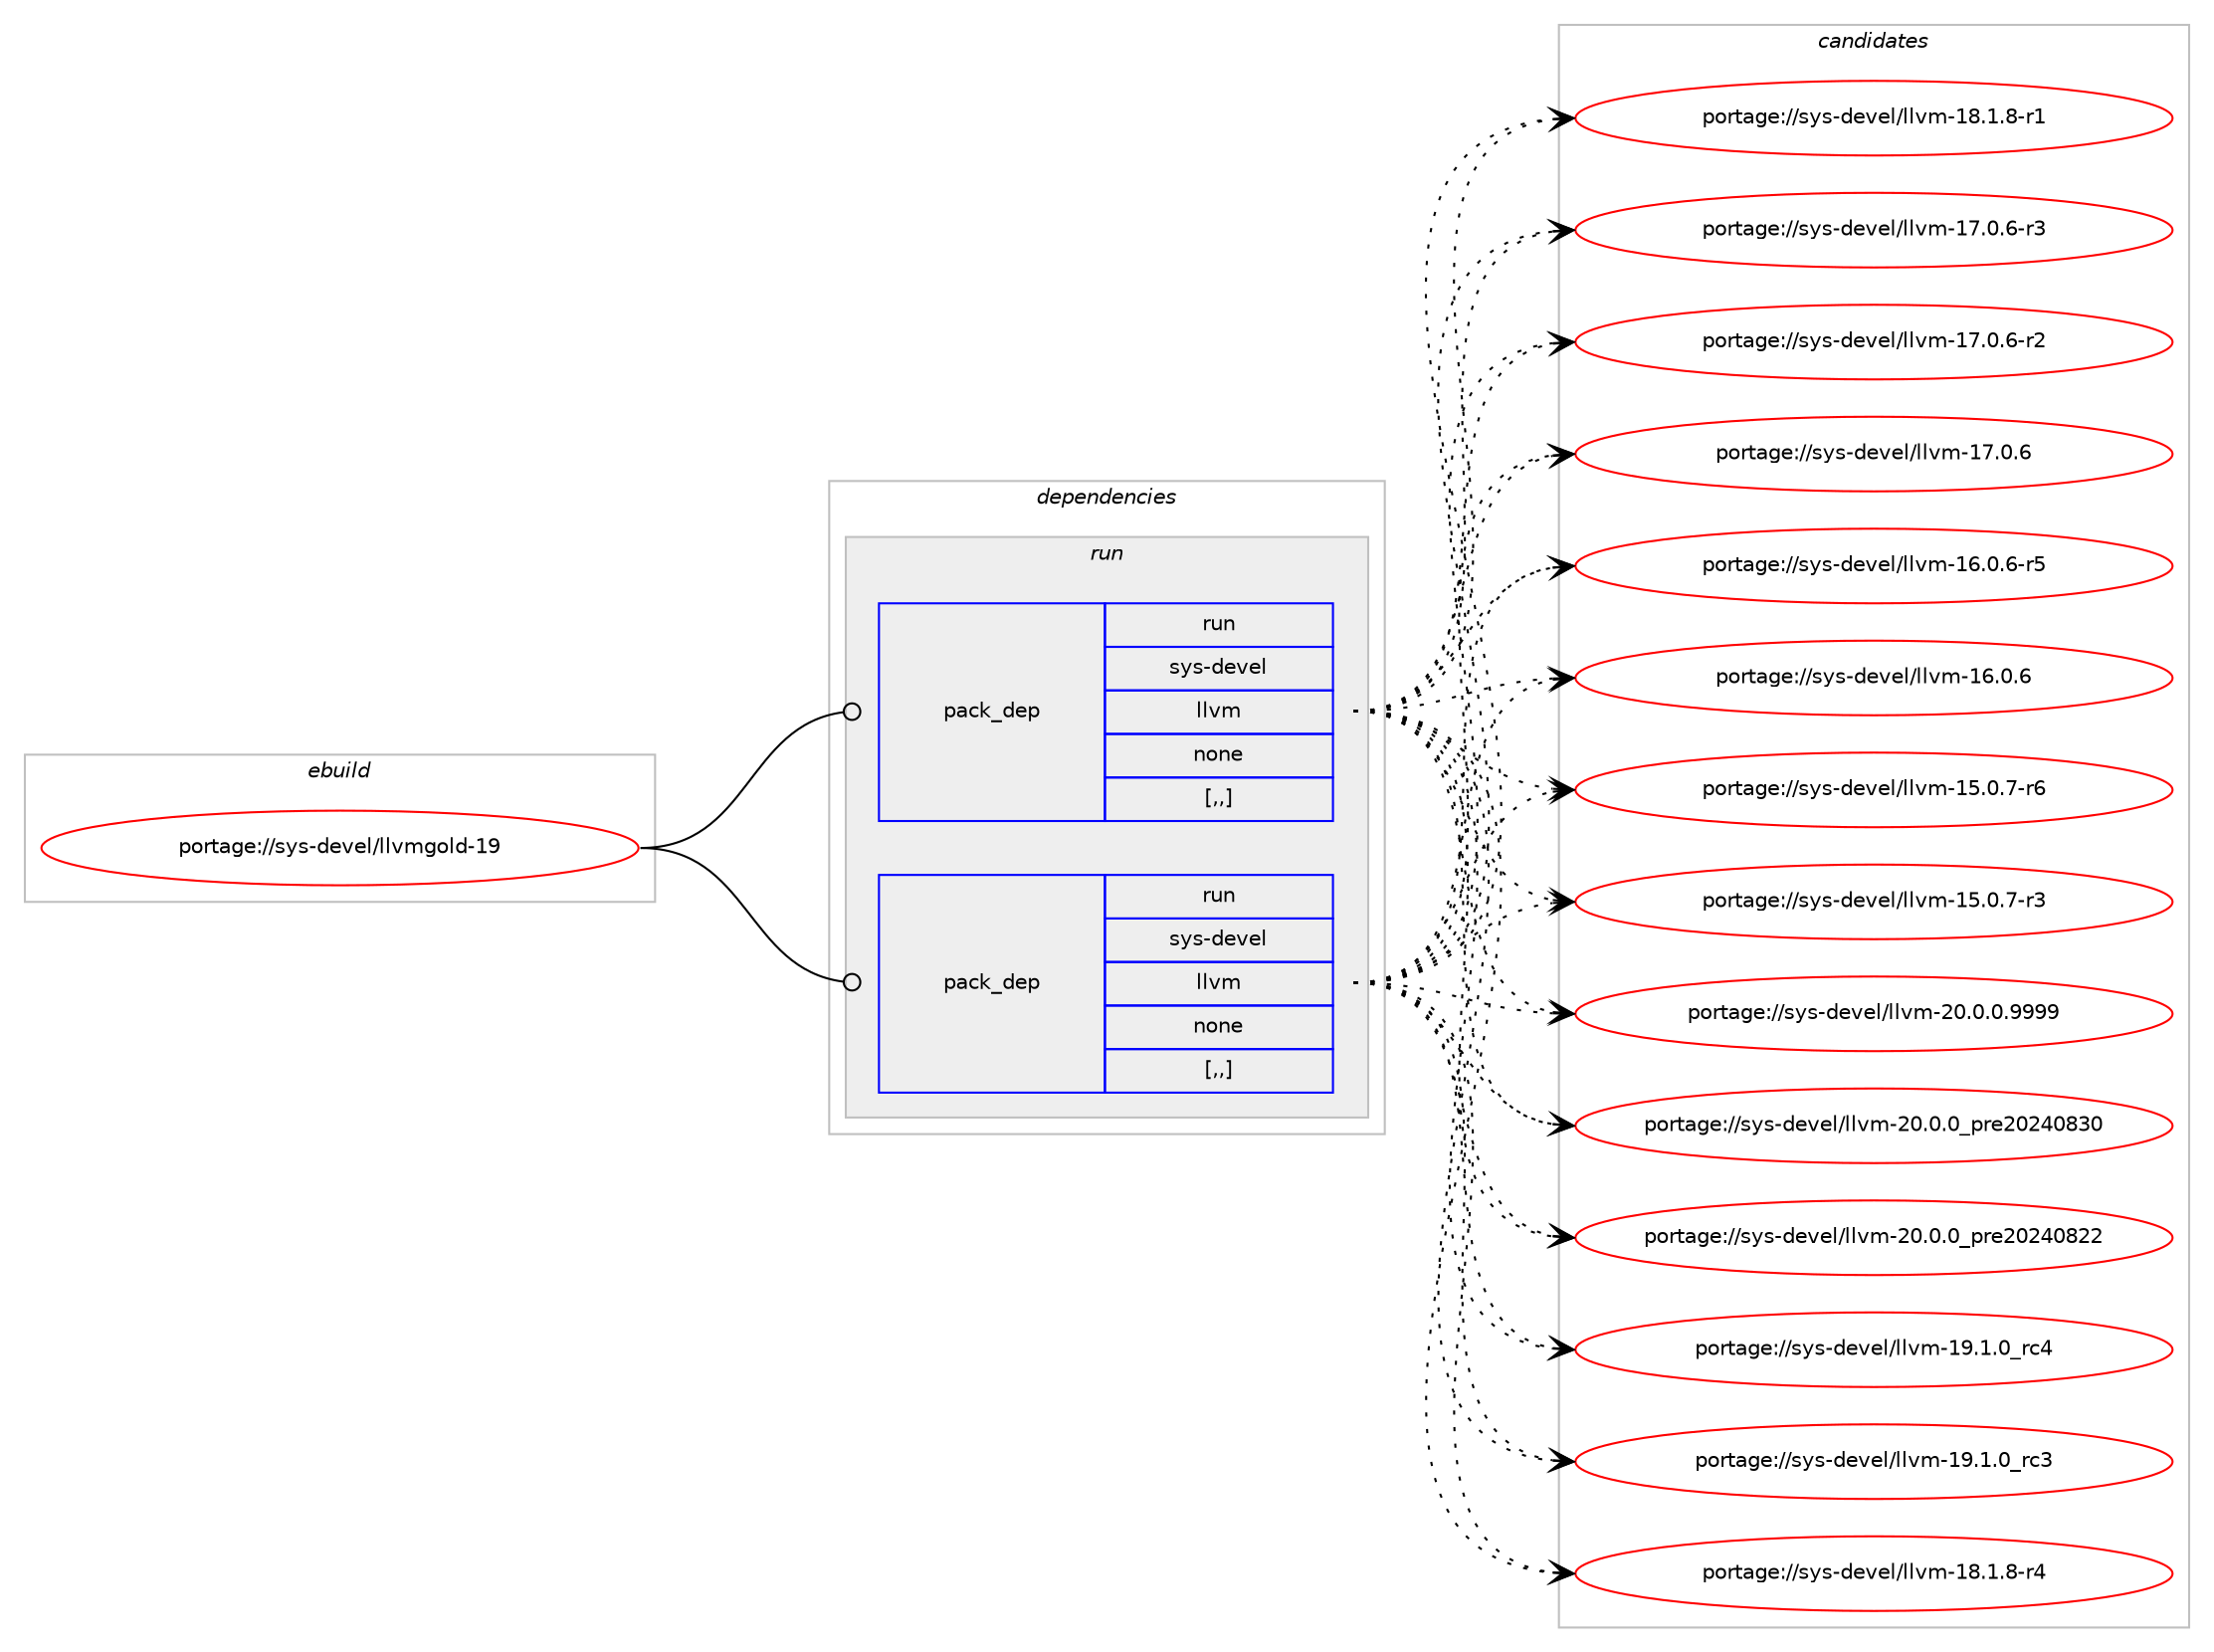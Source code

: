 digraph prolog {

# *************
# Graph options
# *************

newrank=true;
concentrate=true;
compound=true;
graph [rankdir=LR,fontname=Helvetica,fontsize=10,ranksep=1.5];#, ranksep=2.5, nodesep=0.2];
edge  [arrowhead=vee];
node  [fontname=Helvetica,fontsize=10];

# **********
# The ebuild
# **********

subgraph cluster_leftcol {
color=gray;
label=<<i>ebuild</i>>;
id [label="portage://sys-devel/llvmgold-19", color=red, width=4, href="../sys-devel/llvmgold-19.svg"];
}

# ****************
# The dependencies
# ****************

subgraph cluster_midcol {
color=gray;
label=<<i>dependencies</i>>;
subgraph cluster_compile {
fillcolor="#eeeeee";
style=filled;
label=<<i>compile</i>>;
}
subgraph cluster_compileandrun {
fillcolor="#eeeeee";
style=filled;
label=<<i>compile and run</i>>;
}
subgraph cluster_run {
fillcolor="#eeeeee";
style=filled;
label=<<i>run</i>>;
subgraph pack981 {
dependency1266 [label=<<TABLE BORDER="0" CELLBORDER="1" CELLSPACING="0" CELLPADDING="4" WIDTH="220"><TR><TD ROWSPAN="6" CELLPADDING="30">pack_dep</TD></TR><TR><TD WIDTH="110">run</TD></TR><TR><TD>sys-devel</TD></TR><TR><TD>llvm</TD></TR><TR><TD>none</TD></TR><TR><TD>[,,]</TD></TR></TABLE>>, shape=none, color=blue];
}
id:e -> dependency1266:w [weight=20,style="solid",arrowhead="odot"];
subgraph pack982 {
dependency1267 [label=<<TABLE BORDER="0" CELLBORDER="1" CELLSPACING="0" CELLPADDING="4" WIDTH="220"><TR><TD ROWSPAN="6" CELLPADDING="30">pack_dep</TD></TR><TR><TD WIDTH="110">run</TD></TR><TR><TD>sys-devel</TD></TR><TR><TD>llvm</TD></TR><TR><TD>none</TD></TR><TR><TD>[,,]</TD></TR></TABLE>>, shape=none, color=blue];
}
id:e -> dependency1267:w [weight=20,style="solid",arrowhead="odot"];
}
}

# **************
# The candidates
# **************

subgraph cluster_choices {
rank=same;
color=gray;
label=<<i>candidates</i>>;

subgraph choice981 {
color=black;
nodesep=1;
choice1151211154510010111810110847108108118109455048464846484657575757 [label="portage://sys-devel/llvm-20.0.0.9999", color=red, width=4,href="../sys-devel/llvm-20.0.0.9999.svg"];
choice115121115451001011181011084710810811810945504846484648951121141015048505248565148 [label="portage://sys-devel/llvm-20.0.0_pre20240830", color=red, width=4,href="../sys-devel/llvm-20.0.0_pre20240830.svg"];
choice115121115451001011181011084710810811810945504846484648951121141015048505248565050 [label="portage://sys-devel/llvm-20.0.0_pre20240822", color=red, width=4,href="../sys-devel/llvm-20.0.0_pre20240822.svg"];
choice115121115451001011181011084710810811810945495746494648951149952 [label="portage://sys-devel/llvm-19.1.0_rc4", color=red, width=4,href="../sys-devel/llvm-19.1.0_rc4.svg"];
choice115121115451001011181011084710810811810945495746494648951149951 [label="portage://sys-devel/llvm-19.1.0_rc3", color=red, width=4,href="../sys-devel/llvm-19.1.0_rc3.svg"];
choice1151211154510010111810110847108108118109454956464946564511452 [label="portage://sys-devel/llvm-18.1.8-r4", color=red, width=4,href="../sys-devel/llvm-18.1.8-r4.svg"];
choice1151211154510010111810110847108108118109454956464946564511449 [label="portage://sys-devel/llvm-18.1.8-r1", color=red, width=4,href="../sys-devel/llvm-18.1.8-r1.svg"];
choice1151211154510010111810110847108108118109454955464846544511451 [label="portage://sys-devel/llvm-17.0.6-r3", color=red, width=4,href="../sys-devel/llvm-17.0.6-r3.svg"];
choice1151211154510010111810110847108108118109454955464846544511450 [label="portage://sys-devel/llvm-17.0.6-r2", color=red, width=4,href="../sys-devel/llvm-17.0.6-r2.svg"];
choice115121115451001011181011084710810811810945495546484654 [label="portage://sys-devel/llvm-17.0.6", color=red, width=4,href="../sys-devel/llvm-17.0.6.svg"];
choice1151211154510010111810110847108108118109454954464846544511453 [label="portage://sys-devel/llvm-16.0.6-r5", color=red, width=4,href="../sys-devel/llvm-16.0.6-r5.svg"];
choice115121115451001011181011084710810811810945495446484654 [label="portage://sys-devel/llvm-16.0.6", color=red, width=4,href="../sys-devel/llvm-16.0.6.svg"];
choice1151211154510010111810110847108108118109454953464846554511454 [label="portage://sys-devel/llvm-15.0.7-r6", color=red, width=4,href="../sys-devel/llvm-15.0.7-r6.svg"];
choice1151211154510010111810110847108108118109454953464846554511451 [label="portage://sys-devel/llvm-15.0.7-r3", color=red, width=4,href="../sys-devel/llvm-15.0.7-r3.svg"];
dependency1266:e -> choice1151211154510010111810110847108108118109455048464846484657575757:w [style=dotted,weight="100"];
dependency1266:e -> choice115121115451001011181011084710810811810945504846484648951121141015048505248565148:w [style=dotted,weight="100"];
dependency1266:e -> choice115121115451001011181011084710810811810945504846484648951121141015048505248565050:w [style=dotted,weight="100"];
dependency1266:e -> choice115121115451001011181011084710810811810945495746494648951149952:w [style=dotted,weight="100"];
dependency1266:e -> choice115121115451001011181011084710810811810945495746494648951149951:w [style=dotted,weight="100"];
dependency1266:e -> choice1151211154510010111810110847108108118109454956464946564511452:w [style=dotted,weight="100"];
dependency1266:e -> choice1151211154510010111810110847108108118109454956464946564511449:w [style=dotted,weight="100"];
dependency1266:e -> choice1151211154510010111810110847108108118109454955464846544511451:w [style=dotted,weight="100"];
dependency1266:e -> choice1151211154510010111810110847108108118109454955464846544511450:w [style=dotted,weight="100"];
dependency1266:e -> choice115121115451001011181011084710810811810945495546484654:w [style=dotted,weight="100"];
dependency1266:e -> choice1151211154510010111810110847108108118109454954464846544511453:w [style=dotted,weight="100"];
dependency1266:e -> choice115121115451001011181011084710810811810945495446484654:w [style=dotted,weight="100"];
dependency1266:e -> choice1151211154510010111810110847108108118109454953464846554511454:w [style=dotted,weight="100"];
dependency1266:e -> choice1151211154510010111810110847108108118109454953464846554511451:w [style=dotted,weight="100"];
}
subgraph choice982 {
color=black;
nodesep=1;
choice1151211154510010111810110847108108118109455048464846484657575757 [label="portage://sys-devel/llvm-20.0.0.9999", color=red, width=4,href="../sys-devel/llvm-20.0.0.9999.svg"];
choice115121115451001011181011084710810811810945504846484648951121141015048505248565148 [label="portage://sys-devel/llvm-20.0.0_pre20240830", color=red, width=4,href="../sys-devel/llvm-20.0.0_pre20240830.svg"];
choice115121115451001011181011084710810811810945504846484648951121141015048505248565050 [label="portage://sys-devel/llvm-20.0.0_pre20240822", color=red, width=4,href="../sys-devel/llvm-20.0.0_pre20240822.svg"];
choice115121115451001011181011084710810811810945495746494648951149952 [label="portage://sys-devel/llvm-19.1.0_rc4", color=red, width=4,href="../sys-devel/llvm-19.1.0_rc4.svg"];
choice115121115451001011181011084710810811810945495746494648951149951 [label="portage://sys-devel/llvm-19.1.0_rc3", color=red, width=4,href="../sys-devel/llvm-19.1.0_rc3.svg"];
choice1151211154510010111810110847108108118109454956464946564511452 [label="portage://sys-devel/llvm-18.1.8-r4", color=red, width=4,href="../sys-devel/llvm-18.1.8-r4.svg"];
choice1151211154510010111810110847108108118109454956464946564511449 [label="portage://sys-devel/llvm-18.1.8-r1", color=red, width=4,href="../sys-devel/llvm-18.1.8-r1.svg"];
choice1151211154510010111810110847108108118109454955464846544511451 [label="portage://sys-devel/llvm-17.0.6-r3", color=red, width=4,href="../sys-devel/llvm-17.0.6-r3.svg"];
choice1151211154510010111810110847108108118109454955464846544511450 [label="portage://sys-devel/llvm-17.0.6-r2", color=red, width=4,href="../sys-devel/llvm-17.0.6-r2.svg"];
choice115121115451001011181011084710810811810945495546484654 [label="portage://sys-devel/llvm-17.0.6", color=red, width=4,href="../sys-devel/llvm-17.0.6.svg"];
choice1151211154510010111810110847108108118109454954464846544511453 [label="portage://sys-devel/llvm-16.0.6-r5", color=red, width=4,href="../sys-devel/llvm-16.0.6-r5.svg"];
choice115121115451001011181011084710810811810945495446484654 [label="portage://sys-devel/llvm-16.0.6", color=red, width=4,href="../sys-devel/llvm-16.0.6.svg"];
choice1151211154510010111810110847108108118109454953464846554511454 [label="portage://sys-devel/llvm-15.0.7-r6", color=red, width=4,href="../sys-devel/llvm-15.0.7-r6.svg"];
choice1151211154510010111810110847108108118109454953464846554511451 [label="portage://sys-devel/llvm-15.0.7-r3", color=red, width=4,href="../sys-devel/llvm-15.0.7-r3.svg"];
dependency1267:e -> choice1151211154510010111810110847108108118109455048464846484657575757:w [style=dotted,weight="100"];
dependency1267:e -> choice115121115451001011181011084710810811810945504846484648951121141015048505248565148:w [style=dotted,weight="100"];
dependency1267:e -> choice115121115451001011181011084710810811810945504846484648951121141015048505248565050:w [style=dotted,weight="100"];
dependency1267:e -> choice115121115451001011181011084710810811810945495746494648951149952:w [style=dotted,weight="100"];
dependency1267:e -> choice115121115451001011181011084710810811810945495746494648951149951:w [style=dotted,weight="100"];
dependency1267:e -> choice1151211154510010111810110847108108118109454956464946564511452:w [style=dotted,weight="100"];
dependency1267:e -> choice1151211154510010111810110847108108118109454956464946564511449:w [style=dotted,weight="100"];
dependency1267:e -> choice1151211154510010111810110847108108118109454955464846544511451:w [style=dotted,weight="100"];
dependency1267:e -> choice1151211154510010111810110847108108118109454955464846544511450:w [style=dotted,weight="100"];
dependency1267:e -> choice115121115451001011181011084710810811810945495546484654:w [style=dotted,weight="100"];
dependency1267:e -> choice1151211154510010111810110847108108118109454954464846544511453:w [style=dotted,weight="100"];
dependency1267:e -> choice115121115451001011181011084710810811810945495446484654:w [style=dotted,weight="100"];
dependency1267:e -> choice1151211154510010111810110847108108118109454953464846554511454:w [style=dotted,weight="100"];
dependency1267:e -> choice1151211154510010111810110847108108118109454953464846554511451:w [style=dotted,weight="100"];
}
}

}
